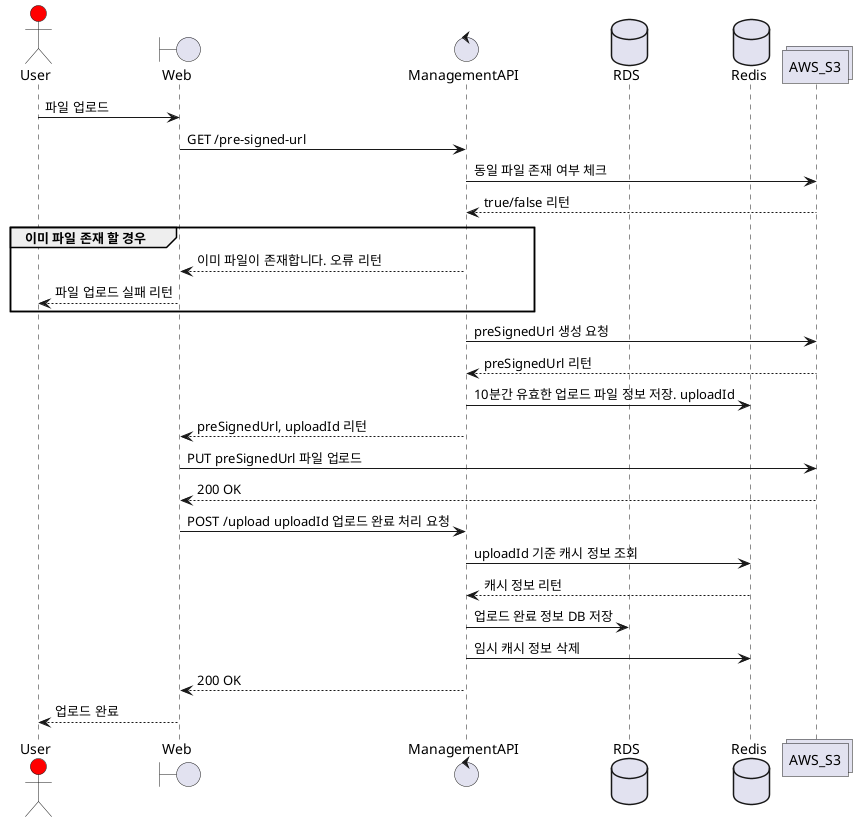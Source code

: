 @startuml
actor User #red
boundary Web
control ManagementAPI
database RDS
database Redis
collections AWS_S3

User -> Web : 파일 업로드
Web -> ManagementAPI : GET /pre-signed-url
ManagementAPI -> AWS_S3 : 동일 파일 존재 여부 체크
AWS_S3 --> ManagementAPI : true/false 리턴
group 이미 파일 존재 할 경우
ManagementAPI --> Web : 이미 파일이 존재합니다. 오류 리턴
Web --> User : 파일 업로드 실패 리턴
end group
ManagementAPI -> AWS_S3 : preSignedUrl 생성 요청
AWS_S3 --> ManagementAPI : preSignedUrl 리턴
ManagementAPI -> Redis : 10분간 유효한 업로드 파일 정보 저장. uploadId
ManagementAPI --> Web : preSignedUrl, uploadId 리턴
Web -> AWS_S3 : PUT preSignedUrl 파일 업로드
AWS_S3 --> Web : 200 OK
Web -> ManagementAPI : POST /upload uploadId 업로드 완료 처리 요청
ManagementAPI -> Redis : uploadId 기준 캐시 정보 조회
Redis --> ManagementAPI : 캐시 정보 리턴
ManagementAPI -> RDS : 업로드 완료 정보 DB 저장
ManagementAPI -> Redis : 임시 캐시 정보 삭제
ManagementAPI --> Web : 200 OK
Web --> User : 업로드 완료

@enduml